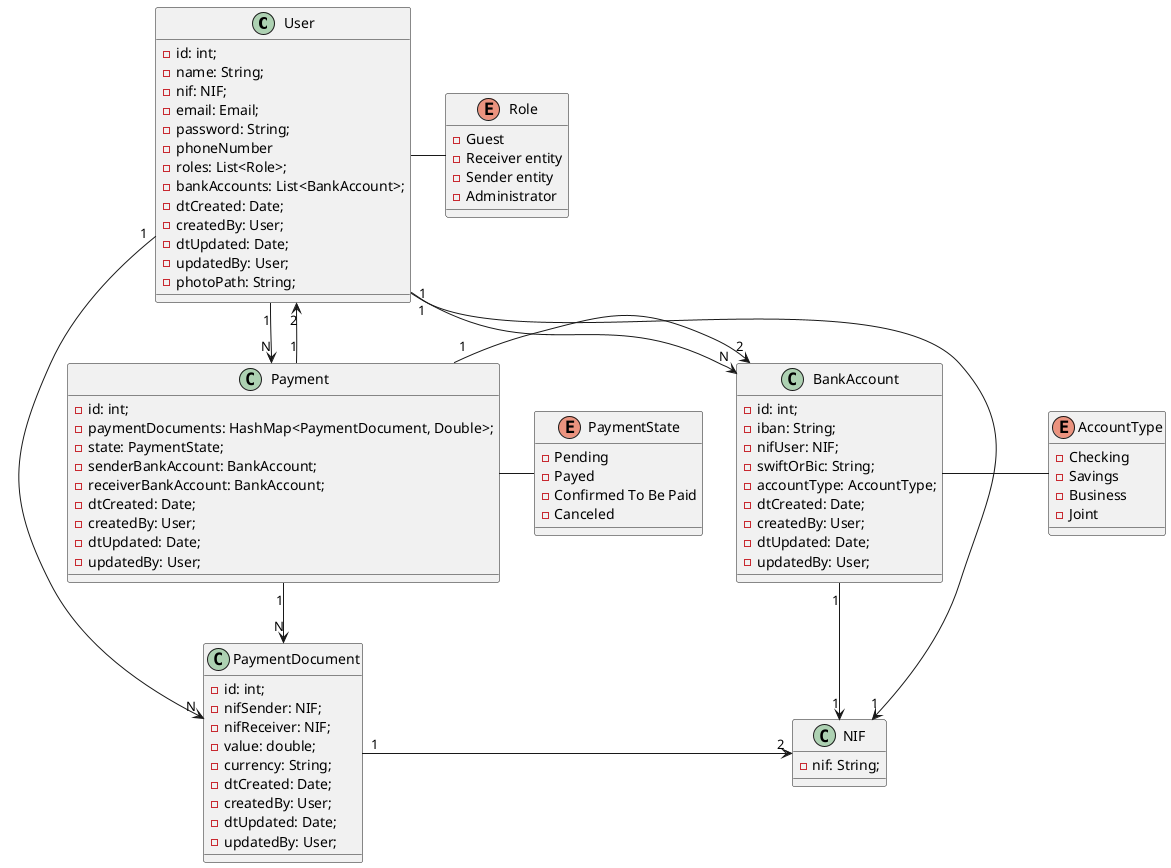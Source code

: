 @startuml

class User{
    - id: int;
    - name: String;
    - nif: NIF;
    - email: Email;
    - password: String;
    - phoneNumber
    - roles: List<Role>;
    - bankAccounts: List<BankAccount>;
    - dtCreated: Date;
    - createdBy: User;
    - dtUpdated: Date;
    - updatedBy: User;
    - photoPath: String;
}

class PaymentDocument{
    - id: int;
    - nifSender: NIF;
    - nifReceiver: NIF;
    - value: double;
    - currency: String;
    - dtCreated: Date;
    - createdBy: User;
    - dtUpdated: Date;
    - updatedBy: User;
}

class Payment{
    - id: int;
    - paymentDocuments: HashMap<PaymentDocument, Double>;
    - state: PaymentState;
    - senderBankAccount: BankAccount;
    - receiverBankAccount: BankAccount;
    - dtCreated: Date;
    - createdBy: User;
    - dtUpdated: Date;
    - updatedBy: User;
}

class BankAccount{
    - id: int;
    - iban: String;
    - nifUser: NIF;
    - swiftOrBic: String;
    - accountType: AccountType;
    - dtCreated: Date;
    - createdBy: User;
    - dtUpdated: Date;
    - updatedBy: User;
}

class NIF{
    - nif: String;
}

enum PaymentState{
    - Pending
    - Payed
    - Confirmed To Be Paid
    - Canceled
}

enum Role{
    - Guest
    - Receiver entity
    - Sender entity
    - Administrator
}

enum AccountType{
    - Checking
    - Savings
    - Business
    - Joint
}

User "1" -> "N" PaymentDocument
User "1" --> "N" Payment
User "1" --> "1" NIF
User "1" --> "N" BankAccount

Payment "1" --> "N" PaymentDocument
Payment "1" --> "2" User

PaymentDocument "1" -> "2" NIF
Payment "1" -> "2" BankAccount

BankAccount "1" --> "1" NIF

PaymentState - Payment

User - Role

BankAccount - AccountType

@enduml